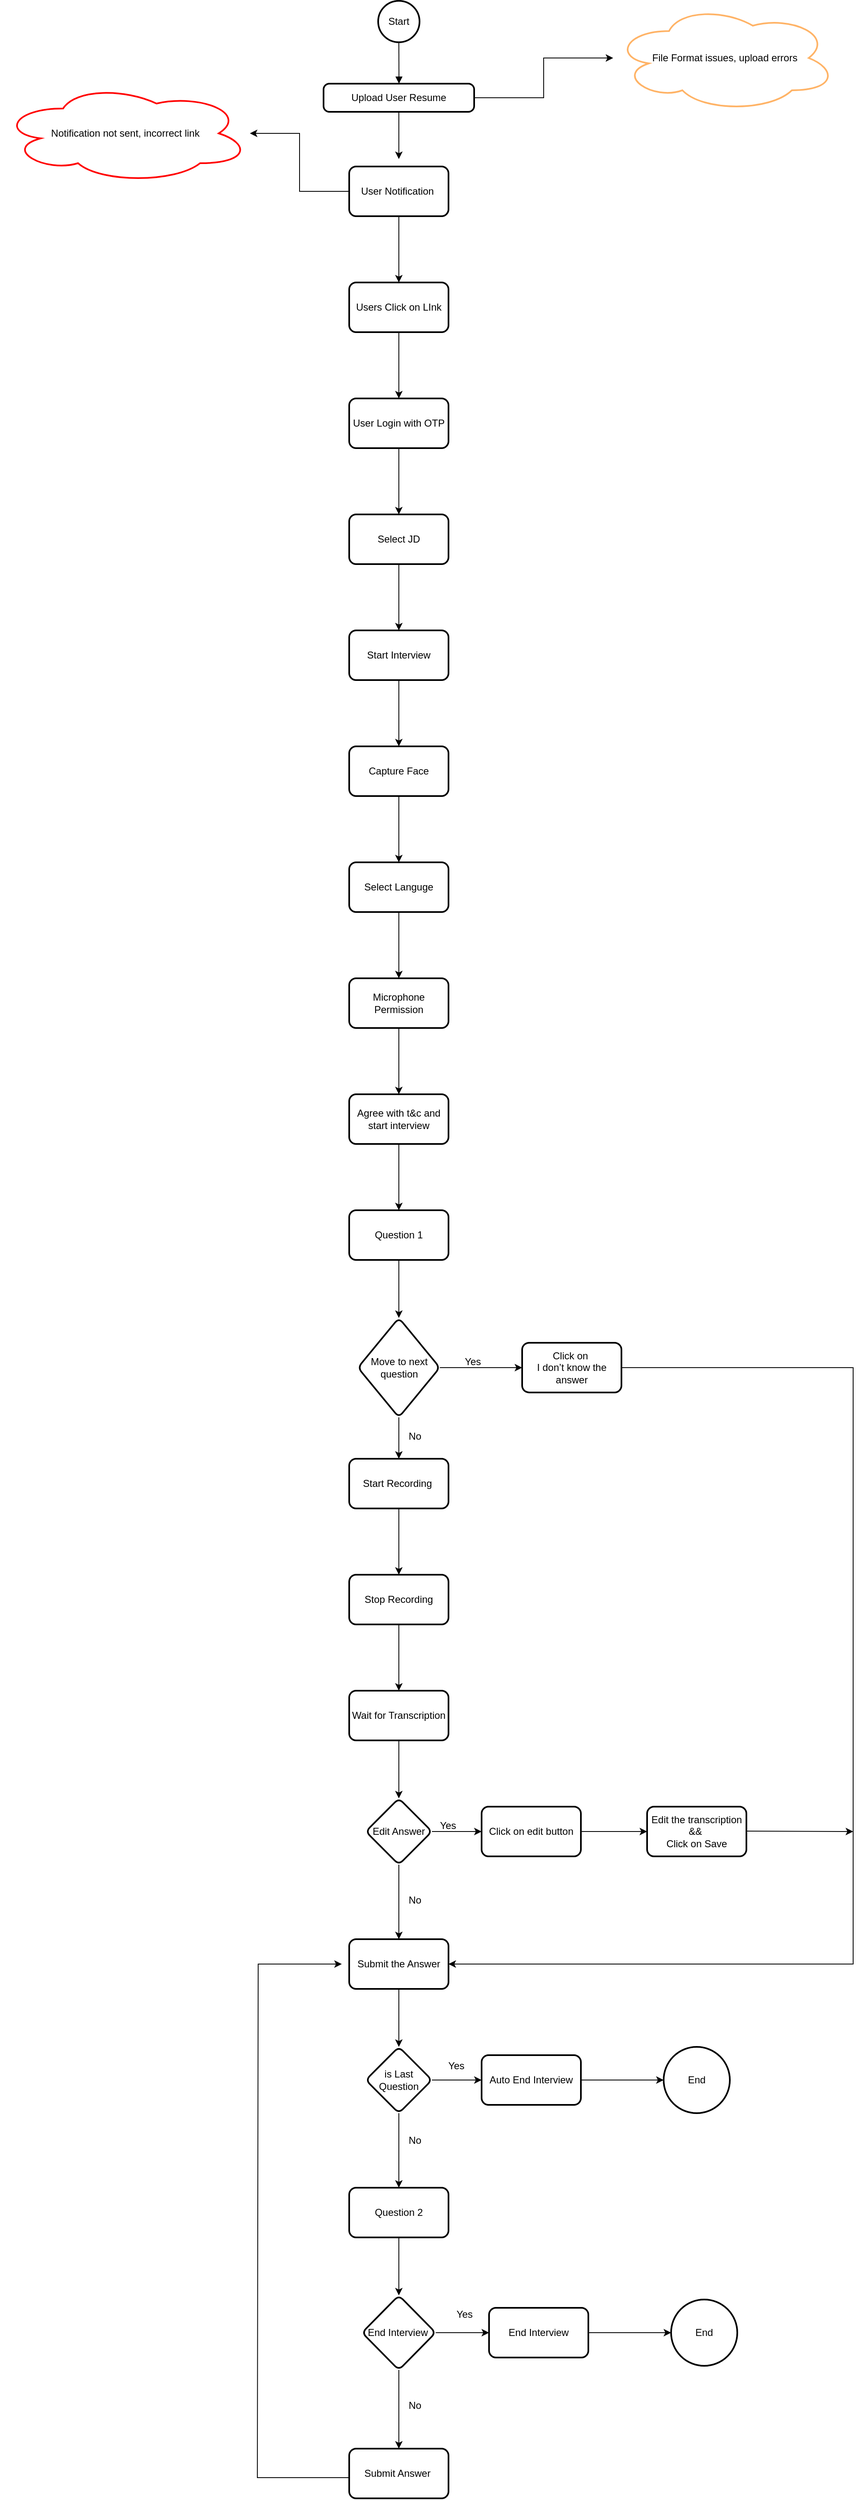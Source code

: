 <mxfile version="24.5.2" type="github">
  <diagram name="Page-1" id="hHSBU-vXmhNtaOBetyx_">
    <mxGraphModel dx="2284" dy="1895" grid="1" gridSize="10" guides="1" tooltips="1" connect="1" arrows="1" fold="1" page="1" pageScale="1" pageWidth="850" pageHeight="1100" math="0" shadow="0">
      <root>
        <mxCell id="0" />
        <mxCell id="1" parent="0" />
        <mxCell id="2" value="Start" style="ellipse;aspect=fixed;strokeWidth=2;whiteSpace=wrap;" parent="1" vertex="1">
          <mxGeometry x="66" width="50" height="50" as="geometry" />
        </mxCell>
        <mxCell id="xN0bhD061QTyjYwkkqJ2-26" value="" style="edgeStyle=orthogonalEdgeStyle;rounded=0;orthogonalLoop=1;jettySize=auto;html=1;" edge="1" parent="1" source="4">
          <mxGeometry relative="1" as="geometry">
            <mxPoint x="91.0" y="191.0" as="targetPoint" />
          </mxGeometry>
        </mxCell>
        <mxCell id="xN0bhD061QTyjYwkkqJ2-30" value="" style="edgeStyle=orthogonalEdgeStyle;rounded=0;orthogonalLoop=1;jettySize=auto;html=1;" edge="1" parent="1" source="4" target="xN0bhD061QTyjYwkkqJ2-29">
          <mxGeometry relative="1" as="geometry" />
        </mxCell>
        <mxCell id="4" value="Upload User Resume" style="rounded=1;absoluteArcSize=1;arcSize=14;whiteSpace=wrap;strokeWidth=2;" parent="1" vertex="1">
          <mxGeometry y="100" width="182" height="34" as="geometry" />
        </mxCell>
        <mxCell id="13" value="" style="curved=1;startArrow=none;endArrow=block;exitX=0.503;exitY=1.0;entryX=0.498;entryY=0.0;" parent="1" source="2" edge="1">
          <mxGeometry relative="1" as="geometry">
            <Array as="points" />
            <mxPoint x="91.172" y="100" as="targetPoint" />
          </mxGeometry>
        </mxCell>
        <mxCell id="xN0bhD061QTyjYwkkqJ2-36" value="" style="edgeStyle=orthogonalEdgeStyle;rounded=0;orthogonalLoop=1;jettySize=auto;html=1;" edge="1" parent="1" source="xN0bhD061QTyjYwkkqJ2-27" target="xN0bhD061QTyjYwkkqJ2-35">
          <mxGeometry relative="1" as="geometry" />
        </mxCell>
        <mxCell id="xN0bhD061QTyjYwkkqJ2-38" value="" style="edgeStyle=orthogonalEdgeStyle;rounded=0;orthogonalLoop=1;jettySize=auto;html=1;" edge="1" parent="1" source="xN0bhD061QTyjYwkkqJ2-27" target="xN0bhD061QTyjYwkkqJ2-37">
          <mxGeometry relative="1" as="geometry" />
        </mxCell>
        <mxCell id="xN0bhD061QTyjYwkkqJ2-27" value="User Notification&amp;nbsp;" style="whiteSpace=wrap;html=1;rounded=1;arcSize=14;strokeWidth=2;" vertex="1" parent="1">
          <mxGeometry x="31" y="200" width="120" height="60" as="geometry" />
        </mxCell>
        <mxCell id="xN0bhD061QTyjYwkkqJ2-29" value="File Format issues, upload errors" style="ellipse;shape=cloud;whiteSpace=wrap;html=1;rounded=1;arcSize=14;strokeWidth=2;strokeColor=#FFB366;" vertex="1" parent="1">
          <mxGeometry x="350" y="4" width="270" height="130" as="geometry" />
        </mxCell>
        <mxCell id="xN0bhD061QTyjYwkkqJ2-40" value="" style="edgeStyle=orthogonalEdgeStyle;rounded=0;orthogonalLoop=1;jettySize=auto;html=1;" edge="1" parent="1" source="xN0bhD061QTyjYwkkqJ2-35" target="xN0bhD061QTyjYwkkqJ2-39">
          <mxGeometry relative="1" as="geometry" />
        </mxCell>
        <mxCell id="xN0bhD061QTyjYwkkqJ2-35" value="Users Click on LInk" style="whiteSpace=wrap;html=1;rounded=1;arcSize=14;strokeWidth=2;" vertex="1" parent="1">
          <mxGeometry x="31" y="340" width="120" height="60" as="geometry" />
        </mxCell>
        <mxCell id="xN0bhD061QTyjYwkkqJ2-37" value="Notification not sent, incorrect link" style="ellipse;shape=cloud;whiteSpace=wrap;html=1;rounded=1;arcSize=14;strokeWidth=2;strokeColor=#FF0000;" vertex="1" parent="1">
          <mxGeometry x="-390" y="100" width="301" height="120" as="geometry" />
        </mxCell>
        <mxCell id="xN0bhD061QTyjYwkkqJ2-42" value="" style="edgeStyle=orthogonalEdgeStyle;rounded=0;orthogonalLoop=1;jettySize=auto;html=1;" edge="1" parent="1" source="xN0bhD061QTyjYwkkqJ2-39" target="xN0bhD061QTyjYwkkqJ2-41">
          <mxGeometry relative="1" as="geometry" />
        </mxCell>
        <mxCell id="xN0bhD061QTyjYwkkqJ2-39" value="User Login with OTP" style="rounded=1;whiteSpace=wrap;html=1;arcSize=14;strokeWidth=2;" vertex="1" parent="1">
          <mxGeometry x="31" y="480" width="120" height="60" as="geometry" />
        </mxCell>
        <mxCell id="xN0bhD061QTyjYwkkqJ2-44" value="" style="edgeStyle=orthogonalEdgeStyle;rounded=0;orthogonalLoop=1;jettySize=auto;html=1;" edge="1" parent="1" source="xN0bhD061QTyjYwkkqJ2-41" target="xN0bhD061QTyjYwkkqJ2-43">
          <mxGeometry relative="1" as="geometry" />
        </mxCell>
        <mxCell id="xN0bhD061QTyjYwkkqJ2-41" value="Select JD" style="whiteSpace=wrap;html=1;rounded=1;arcSize=14;strokeWidth=2;" vertex="1" parent="1">
          <mxGeometry x="31" y="620" width="120" height="60" as="geometry" />
        </mxCell>
        <mxCell id="xN0bhD061QTyjYwkkqJ2-46" value="" style="edgeStyle=orthogonalEdgeStyle;rounded=0;orthogonalLoop=1;jettySize=auto;html=1;" edge="1" parent="1" source="xN0bhD061QTyjYwkkqJ2-43" target="xN0bhD061QTyjYwkkqJ2-45">
          <mxGeometry relative="1" as="geometry" />
        </mxCell>
        <mxCell id="xN0bhD061QTyjYwkkqJ2-43" value="Start Interview" style="whiteSpace=wrap;html=1;rounded=1;arcSize=14;strokeWidth=2;" vertex="1" parent="1">
          <mxGeometry x="31" y="760" width="120" height="60" as="geometry" />
        </mxCell>
        <mxCell id="xN0bhD061QTyjYwkkqJ2-48" value="" style="edgeStyle=orthogonalEdgeStyle;rounded=0;orthogonalLoop=1;jettySize=auto;html=1;" edge="1" parent="1" source="xN0bhD061QTyjYwkkqJ2-45" target="xN0bhD061QTyjYwkkqJ2-47">
          <mxGeometry relative="1" as="geometry" />
        </mxCell>
        <mxCell id="xN0bhD061QTyjYwkkqJ2-45" value="Capture Face" style="rounded=1;whiteSpace=wrap;html=1;arcSize=14;strokeWidth=2;" vertex="1" parent="1">
          <mxGeometry x="31" y="900" width="120" height="60" as="geometry" />
        </mxCell>
        <mxCell id="xN0bhD061QTyjYwkkqJ2-50" value="" style="edgeStyle=orthogonalEdgeStyle;rounded=0;orthogonalLoop=1;jettySize=auto;html=1;" edge="1" parent="1" source="xN0bhD061QTyjYwkkqJ2-47" target="xN0bhD061QTyjYwkkqJ2-49">
          <mxGeometry relative="1" as="geometry" />
        </mxCell>
        <mxCell id="xN0bhD061QTyjYwkkqJ2-47" value="Select Languge" style="whiteSpace=wrap;html=1;rounded=1;arcSize=14;strokeWidth=2;" vertex="1" parent="1">
          <mxGeometry x="31" y="1040" width="120" height="60" as="geometry" />
        </mxCell>
        <mxCell id="xN0bhD061QTyjYwkkqJ2-52" value="" style="edgeStyle=orthogonalEdgeStyle;rounded=0;orthogonalLoop=1;jettySize=auto;html=1;" edge="1" parent="1" source="xN0bhD061QTyjYwkkqJ2-49" target="xN0bhD061QTyjYwkkqJ2-51">
          <mxGeometry relative="1" as="geometry" />
        </mxCell>
        <mxCell id="xN0bhD061QTyjYwkkqJ2-49" value="Microphone Permission" style="whiteSpace=wrap;html=1;rounded=1;arcSize=14;strokeWidth=2;" vertex="1" parent="1">
          <mxGeometry x="31" y="1180" width="120" height="60" as="geometry" />
        </mxCell>
        <mxCell id="xN0bhD061QTyjYwkkqJ2-54" value="" style="edgeStyle=orthogonalEdgeStyle;rounded=0;orthogonalLoop=1;jettySize=auto;html=1;" edge="1" parent="1" source="xN0bhD061QTyjYwkkqJ2-51" target="xN0bhD061QTyjYwkkqJ2-53">
          <mxGeometry relative="1" as="geometry" />
        </mxCell>
        <mxCell id="xN0bhD061QTyjYwkkqJ2-51" value="Agree with t&amp;amp;c and start interview" style="whiteSpace=wrap;html=1;rounded=1;arcSize=14;strokeWidth=2;" vertex="1" parent="1">
          <mxGeometry x="31" y="1320" width="120" height="60" as="geometry" />
        </mxCell>
        <mxCell id="xN0bhD061QTyjYwkkqJ2-58" value="" style="edgeStyle=orthogonalEdgeStyle;rounded=0;orthogonalLoop=1;jettySize=auto;html=1;" edge="1" parent="1" source="xN0bhD061QTyjYwkkqJ2-53" target="xN0bhD061QTyjYwkkqJ2-57">
          <mxGeometry relative="1" as="geometry" />
        </mxCell>
        <mxCell id="xN0bhD061QTyjYwkkqJ2-53" value="Question 1" style="whiteSpace=wrap;html=1;rounded=1;arcSize=14;strokeWidth=2;" vertex="1" parent="1">
          <mxGeometry x="31" y="1460" width="120" height="60" as="geometry" />
        </mxCell>
        <mxCell id="xN0bhD061QTyjYwkkqJ2-60" value="" style="edgeStyle=orthogonalEdgeStyle;rounded=0;orthogonalLoop=1;jettySize=auto;html=1;" edge="1" parent="1" source="xN0bhD061QTyjYwkkqJ2-57" target="xN0bhD061QTyjYwkkqJ2-59">
          <mxGeometry relative="1" as="geometry" />
        </mxCell>
        <mxCell id="xN0bhD061QTyjYwkkqJ2-62" value="" style="edgeStyle=orthogonalEdgeStyle;rounded=0;orthogonalLoop=1;jettySize=auto;html=1;" edge="1" parent="1" source="xN0bhD061QTyjYwkkqJ2-57" target="xN0bhD061QTyjYwkkqJ2-61">
          <mxGeometry relative="1" as="geometry" />
        </mxCell>
        <mxCell id="xN0bhD061QTyjYwkkqJ2-57" value="Move to next question" style="rhombus;whiteSpace=wrap;html=1;rounded=1;arcSize=14;strokeWidth=2;" vertex="1" parent="1">
          <mxGeometry x="41.5" y="1590" width="99" height="120" as="geometry" />
        </mxCell>
        <mxCell id="xN0bhD061QTyjYwkkqJ2-59" value="Click on&amp;nbsp;&lt;br&gt;I don’t know the answer" style="whiteSpace=wrap;html=1;rounded=1;arcSize=14;strokeWidth=2;" vertex="1" parent="1">
          <mxGeometry x="240" y="1620" width="120" height="60" as="geometry" />
        </mxCell>
        <mxCell id="xN0bhD061QTyjYwkkqJ2-67" value="" style="edgeStyle=orthogonalEdgeStyle;rounded=0;orthogonalLoop=1;jettySize=auto;html=1;" edge="1" parent="1" source="xN0bhD061QTyjYwkkqJ2-61" target="xN0bhD061QTyjYwkkqJ2-66">
          <mxGeometry relative="1" as="geometry" />
        </mxCell>
        <mxCell id="xN0bhD061QTyjYwkkqJ2-61" value="Start Recording&amp;nbsp;" style="whiteSpace=wrap;html=1;rounded=1;arcSize=14;strokeWidth=2;" vertex="1" parent="1">
          <mxGeometry x="31" y="1760" width="120" height="60" as="geometry" />
        </mxCell>
        <mxCell id="xN0bhD061QTyjYwkkqJ2-64" value="Yes" style="text;html=1;align=center;verticalAlign=middle;resizable=0;points=[];autosize=1;strokeColor=none;fillColor=none;" vertex="1" parent="1">
          <mxGeometry x="160" y="1628" width="40" height="30" as="geometry" />
        </mxCell>
        <mxCell id="xN0bhD061QTyjYwkkqJ2-65" value="No" style="text;html=1;align=center;verticalAlign=middle;resizable=0;points=[];autosize=1;strokeColor=none;fillColor=none;" vertex="1" parent="1">
          <mxGeometry x="90" y="1718" width="40" height="30" as="geometry" />
        </mxCell>
        <mxCell id="xN0bhD061QTyjYwkkqJ2-69" value="" style="edgeStyle=orthogonalEdgeStyle;rounded=0;orthogonalLoop=1;jettySize=auto;html=1;" edge="1" parent="1" source="xN0bhD061QTyjYwkkqJ2-66" target="xN0bhD061QTyjYwkkqJ2-68">
          <mxGeometry relative="1" as="geometry" />
        </mxCell>
        <mxCell id="xN0bhD061QTyjYwkkqJ2-66" value="Stop Recording" style="whiteSpace=wrap;html=1;rounded=1;arcSize=14;strokeWidth=2;" vertex="1" parent="1">
          <mxGeometry x="31" y="1900" width="120" height="60" as="geometry" />
        </mxCell>
        <mxCell id="xN0bhD061QTyjYwkkqJ2-73" value="" style="edgeStyle=orthogonalEdgeStyle;rounded=0;orthogonalLoop=1;jettySize=auto;html=1;" edge="1" parent="1" source="xN0bhD061QTyjYwkkqJ2-68" target="xN0bhD061QTyjYwkkqJ2-72">
          <mxGeometry relative="1" as="geometry" />
        </mxCell>
        <mxCell id="xN0bhD061QTyjYwkkqJ2-68" value="Wait for Transcription" style="whiteSpace=wrap;html=1;rounded=1;arcSize=14;strokeWidth=2;" vertex="1" parent="1">
          <mxGeometry x="31" y="2040" width="120" height="60" as="geometry" />
        </mxCell>
        <mxCell id="xN0bhD061QTyjYwkkqJ2-75" value="" style="edgeStyle=orthogonalEdgeStyle;rounded=0;orthogonalLoop=1;jettySize=auto;html=1;" edge="1" parent="1" source="xN0bhD061QTyjYwkkqJ2-72" target="xN0bhD061QTyjYwkkqJ2-74">
          <mxGeometry relative="1" as="geometry" />
        </mxCell>
        <mxCell id="xN0bhD061QTyjYwkkqJ2-77" value="" style="edgeStyle=orthogonalEdgeStyle;rounded=0;orthogonalLoop=1;jettySize=auto;html=1;" edge="1" parent="1" source="xN0bhD061QTyjYwkkqJ2-72" target="xN0bhD061QTyjYwkkqJ2-76">
          <mxGeometry relative="1" as="geometry" />
        </mxCell>
        <mxCell id="xN0bhD061QTyjYwkkqJ2-72" value="Edit Answer" style="rhombus;whiteSpace=wrap;html=1;rounded=1;arcSize=14;strokeWidth=2;" vertex="1" parent="1">
          <mxGeometry x="51" y="2170" width="80" height="80" as="geometry" />
        </mxCell>
        <mxCell id="xN0bhD061QTyjYwkkqJ2-81" value="" style="edgeStyle=orthogonalEdgeStyle;rounded=0;orthogonalLoop=1;jettySize=auto;html=1;" edge="1" parent="1" source="xN0bhD061QTyjYwkkqJ2-74" target="xN0bhD061QTyjYwkkqJ2-80">
          <mxGeometry relative="1" as="geometry" />
        </mxCell>
        <mxCell id="xN0bhD061QTyjYwkkqJ2-74" value="Click on edit button" style="whiteSpace=wrap;html=1;rounded=1;arcSize=14;strokeWidth=2;" vertex="1" parent="1">
          <mxGeometry x="191" y="2180" width="120" height="60" as="geometry" />
        </mxCell>
        <mxCell id="xN0bhD061QTyjYwkkqJ2-87" value="" style="edgeStyle=orthogonalEdgeStyle;rounded=0;orthogonalLoop=1;jettySize=auto;html=1;" edge="1" parent="1" source="xN0bhD061QTyjYwkkqJ2-76" target="xN0bhD061QTyjYwkkqJ2-86">
          <mxGeometry relative="1" as="geometry" />
        </mxCell>
        <mxCell id="xN0bhD061QTyjYwkkqJ2-76" value="Submit the Answer" style="whiteSpace=wrap;html=1;rounded=1;arcSize=14;strokeWidth=2;" vertex="1" parent="1">
          <mxGeometry x="31" y="2340" width="120" height="60" as="geometry" />
        </mxCell>
        <mxCell id="xN0bhD061QTyjYwkkqJ2-78" value="Yes" style="text;html=1;align=center;verticalAlign=middle;resizable=0;points=[];autosize=1;strokeColor=none;fillColor=none;" vertex="1" parent="1">
          <mxGeometry x="130" y="2188" width="40" height="30" as="geometry" />
        </mxCell>
        <mxCell id="xN0bhD061QTyjYwkkqJ2-79" value="No" style="text;html=1;align=center;verticalAlign=middle;resizable=0;points=[];autosize=1;strokeColor=none;fillColor=none;" vertex="1" parent="1">
          <mxGeometry x="90" y="2278" width="40" height="30" as="geometry" />
        </mxCell>
        <mxCell id="xN0bhD061QTyjYwkkqJ2-80" value="Edit the transcription &amp;amp;&amp;amp;&amp;nbsp;&lt;br&gt;Click on Save" style="whiteSpace=wrap;html=1;rounded=1;arcSize=14;strokeWidth=2;" vertex="1" parent="1">
          <mxGeometry x="391" y="2180" width="120" height="60" as="geometry" />
        </mxCell>
        <mxCell id="xN0bhD061QTyjYwkkqJ2-84" value="" style="edgeStyle=none;orthogonalLoop=1;jettySize=auto;html=1;rounded=0;exitX=1;exitY=0.5;exitDx=0;exitDy=0;entryX=1;entryY=0.5;entryDx=0;entryDy=0;" edge="1" parent="1" source="xN0bhD061QTyjYwkkqJ2-59" target="xN0bhD061QTyjYwkkqJ2-76">
          <mxGeometry width="80" relative="1" as="geometry">
            <mxPoint x="425" y="1640" as="sourcePoint" />
            <mxPoint x="320" y="2340" as="targetPoint" />
            <Array as="points">
              <mxPoint x="640" y="1650" />
              <mxPoint x="640" y="2370" />
              <mxPoint x="480" y="2370" />
            </Array>
          </mxGeometry>
        </mxCell>
        <mxCell id="xN0bhD061QTyjYwkkqJ2-85" value="" style="edgeStyle=none;orthogonalLoop=1;jettySize=auto;html=1;rounded=0;" edge="1" parent="1">
          <mxGeometry width="80" relative="1" as="geometry">
            <mxPoint x="511" y="2209.5" as="sourcePoint" />
            <mxPoint x="640" y="2210" as="targetPoint" />
            <Array as="points" />
          </mxGeometry>
        </mxCell>
        <mxCell id="xN0bhD061QTyjYwkkqJ2-89" value="" style="edgeStyle=orthogonalEdgeStyle;rounded=0;orthogonalLoop=1;jettySize=auto;html=1;" edge="1" parent="1" source="xN0bhD061QTyjYwkkqJ2-86" target="xN0bhD061QTyjYwkkqJ2-88">
          <mxGeometry relative="1" as="geometry" />
        </mxCell>
        <mxCell id="xN0bhD061QTyjYwkkqJ2-91" value="" style="edgeStyle=orthogonalEdgeStyle;rounded=0;orthogonalLoop=1;jettySize=auto;html=1;" edge="1" parent="1" source="xN0bhD061QTyjYwkkqJ2-86" target="xN0bhD061QTyjYwkkqJ2-90">
          <mxGeometry relative="1" as="geometry" />
        </mxCell>
        <mxCell id="xN0bhD061QTyjYwkkqJ2-86" value="is Last Question" style="rhombus;whiteSpace=wrap;html=1;rounded=1;arcSize=14;strokeWidth=2;" vertex="1" parent="1">
          <mxGeometry x="51" y="2470" width="80" height="80" as="geometry" />
        </mxCell>
        <mxCell id="xN0bhD061QTyjYwkkqJ2-105" value="" style="edgeStyle=orthogonalEdgeStyle;rounded=0;orthogonalLoop=1;jettySize=auto;html=1;" edge="1" parent="1" source="xN0bhD061QTyjYwkkqJ2-88" target="xN0bhD061QTyjYwkkqJ2-104">
          <mxGeometry relative="1" as="geometry" />
        </mxCell>
        <mxCell id="xN0bhD061QTyjYwkkqJ2-88" value="Auto End Interview" style="whiteSpace=wrap;html=1;rounded=1;arcSize=14;strokeWidth=2;" vertex="1" parent="1">
          <mxGeometry x="191" y="2480" width="120" height="60" as="geometry" />
        </mxCell>
        <mxCell id="xN0bhD061QTyjYwkkqJ2-95" value="" style="edgeStyle=orthogonalEdgeStyle;rounded=0;orthogonalLoop=1;jettySize=auto;html=1;" edge="1" parent="1" source="xN0bhD061QTyjYwkkqJ2-90" target="xN0bhD061QTyjYwkkqJ2-94">
          <mxGeometry relative="1" as="geometry" />
        </mxCell>
        <mxCell id="xN0bhD061QTyjYwkkqJ2-90" value="Question 2" style="whiteSpace=wrap;html=1;rounded=1;arcSize=14;strokeWidth=2;" vertex="1" parent="1">
          <mxGeometry x="31" y="2640" width="120" height="60" as="geometry" />
        </mxCell>
        <mxCell id="xN0bhD061QTyjYwkkqJ2-92" value="Yes" style="text;html=1;align=center;verticalAlign=middle;resizable=0;points=[];autosize=1;strokeColor=none;fillColor=none;" vertex="1" parent="1">
          <mxGeometry x="140" y="2478" width="40" height="30" as="geometry" />
        </mxCell>
        <mxCell id="xN0bhD061QTyjYwkkqJ2-93" value="No" style="text;html=1;align=center;verticalAlign=middle;resizable=0;points=[];autosize=1;strokeColor=none;fillColor=none;" vertex="1" parent="1">
          <mxGeometry x="90" y="2568" width="40" height="30" as="geometry" />
        </mxCell>
        <mxCell id="xN0bhD061QTyjYwkkqJ2-97" value="" style="edgeStyle=orthogonalEdgeStyle;rounded=0;orthogonalLoop=1;jettySize=auto;html=1;" edge="1" parent="1" source="xN0bhD061QTyjYwkkqJ2-94" target="xN0bhD061QTyjYwkkqJ2-96">
          <mxGeometry relative="1" as="geometry" />
        </mxCell>
        <mxCell id="xN0bhD061QTyjYwkkqJ2-99" value="" style="edgeStyle=orthogonalEdgeStyle;rounded=0;orthogonalLoop=1;jettySize=auto;html=1;" edge="1" parent="1" source="xN0bhD061QTyjYwkkqJ2-94" target="xN0bhD061QTyjYwkkqJ2-98">
          <mxGeometry relative="1" as="geometry" />
        </mxCell>
        <mxCell id="xN0bhD061QTyjYwkkqJ2-94" value="End Interview&amp;nbsp;" style="rhombus;whiteSpace=wrap;html=1;rounded=1;arcSize=14;strokeWidth=2;" vertex="1" parent="1">
          <mxGeometry x="46.5" y="2770" width="89" height="90" as="geometry" />
        </mxCell>
        <mxCell id="xN0bhD061QTyjYwkkqJ2-103" value="" style="edgeStyle=orthogonalEdgeStyle;rounded=0;orthogonalLoop=1;jettySize=auto;html=1;" edge="1" parent="1" source="xN0bhD061QTyjYwkkqJ2-96" target="xN0bhD061QTyjYwkkqJ2-102">
          <mxGeometry relative="1" as="geometry" />
        </mxCell>
        <mxCell id="xN0bhD061QTyjYwkkqJ2-96" value="End Interview" style="whiteSpace=wrap;html=1;rounded=1;arcSize=14;strokeWidth=2;" vertex="1" parent="1">
          <mxGeometry x="200" y="2785" width="120" height="60" as="geometry" />
        </mxCell>
        <mxCell id="xN0bhD061QTyjYwkkqJ2-98" value="Submit Answer&amp;nbsp;" style="whiteSpace=wrap;html=1;rounded=1;arcSize=14;strokeWidth=2;" vertex="1" parent="1">
          <mxGeometry x="31" y="2955" width="120" height="60" as="geometry" />
        </mxCell>
        <mxCell id="xN0bhD061QTyjYwkkqJ2-100" value="Yes" style="text;html=1;align=center;verticalAlign=middle;resizable=0;points=[];autosize=1;strokeColor=none;fillColor=none;" vertex="1" parent="1">
          <mxGeometry x="150" y="2778" width="40" height="30" as="geometry" />
        </mxCell>
        <mxCell id="xN0bhD061QTyjYwkkqJ2-101" value="No" style="text;html=1;align=center;verticalAlign=middle;resizable=0;points=[];autosize=1;strokeColor=none;fillColor=none;" vertex="1" parent="1">
          <mxGeometry x="90" y="2888" width="40" height="30" as="geometry" />
        </mxCell>
        <mxCell id="xN0bhD061QTyjYwkkqJ2-102" value="End" style="ellipse;whiteSpace=wrap;html=1;rounded=1;arcSize=14;strokeWidth=2;" vertex="1" parent="1">
          <mxGeometry x="420" y="2775" width="80" height="80" as="geometry" />
        </mxCell>
        <mxCell id="xN0bhD061QTyjYwkkqJ2-104" value="End" style="ellipse;whiteSpace=wrap;html=1;rounded=1;arcSize=14;strokeWidth=2;" vertex="1" parent="1">
          <mxGeometry x="411" y="2470" width="80" height="80" as="geometry" />
        </mxCell>
        <mxCell id="xN0bhD061QTyjYwkkqJ2-108" value="" style="edgeStyle=none;orthogonalLoop=1;jettySize=auto;html=1;rounded=0;" edge="1" parent="1">
          <mxGeometry width="80" relative="1" as="geometry">
            <mxPoint x="30" y="2990" as="sourcePoint" />
            <mxPoint x="22" y="2370" as="targetPoint" />
            <Array as="points">
              <mxPoint x="-80" y="2990" />
              <mxPoint x="-79" y="2370" />
            </Array>
          </mxGeometry>
        </mxCell>
      </root>
    </mxGraphModel>
  </diagram>
</mxfile>
